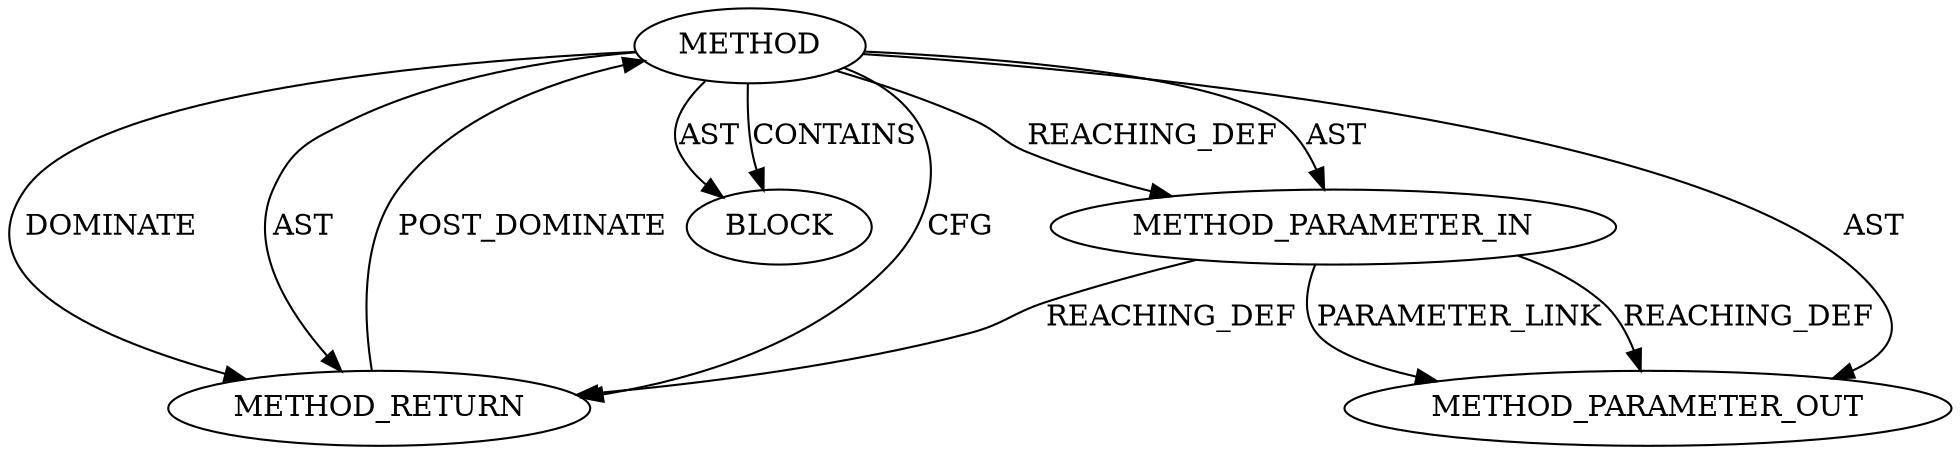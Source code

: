 digraph {
  22028 [label=METHOD_PARAMETER_OUT ORDER=1 CODE="p1" IS_VARIADIC=false TYPE_FULL_NAME="ANY" EVALUATION_STRATEGY="BY_VALUE" INDEX=1 NAME="p1"]
  20041 [label=BLOCK ORDER=1 ARGUMENT_INDEX=1 CODE="<empty>" TYPE_FULL_NAME="ANY"]
  20042 [label=METHOD_RETURN ORDER=2 CODE="RET" TYPE_FULL_NAME="ANY" EVALUATION_STRATEGY="BY_VALUE"]
  20039 [label=METHOD AST_PARENT_TYPE="NAMESPACE_BLOCK" AST_PARENT_FULL_NAME="<global>" ORDER=0 CODE="<empty>" FULL_NAME="refcount_inc_not_zero" IS_EXTERNAL=true FILENAME="<empty>" SIGNATURE="" NAME="refcount_inc_not_zero"]
  20040 [label=METHOD_PARAMETER_IN ORDER=1 CODE="p1" IS_VARIADIC=false TYPE_FULL_NAME="ANY" EVALUATION_STRATEGY="BY_VALUE" INDEX=1 NAME="p1"]
  20039 -> 20042 [label=DOMINATE ]
  20039 -> 20040 [label=REACHING_DEF VARIABLE=""]
  20039 -> 20040 [label=AST ]
  20040 -> 22028 [label=PARAMETER_LINK ]
  20039 -> 22028 [label=AST ]
  20039 -> 20042 [label=AST ]
  20039 -> 20041 [label=CONTAINS ]
  20039 -> 20041 [label=AST ]
  20040 -> 20042 [label=REACHING_DEF VARIABLE="p1"]
  20039 -> 20042 [label=CFG ]
  20040 -> 22028 [label=REACHING_DEF VARIABLE="p1"]
  20042 -> 20039 [label=POST_DOMINATE ]
}
